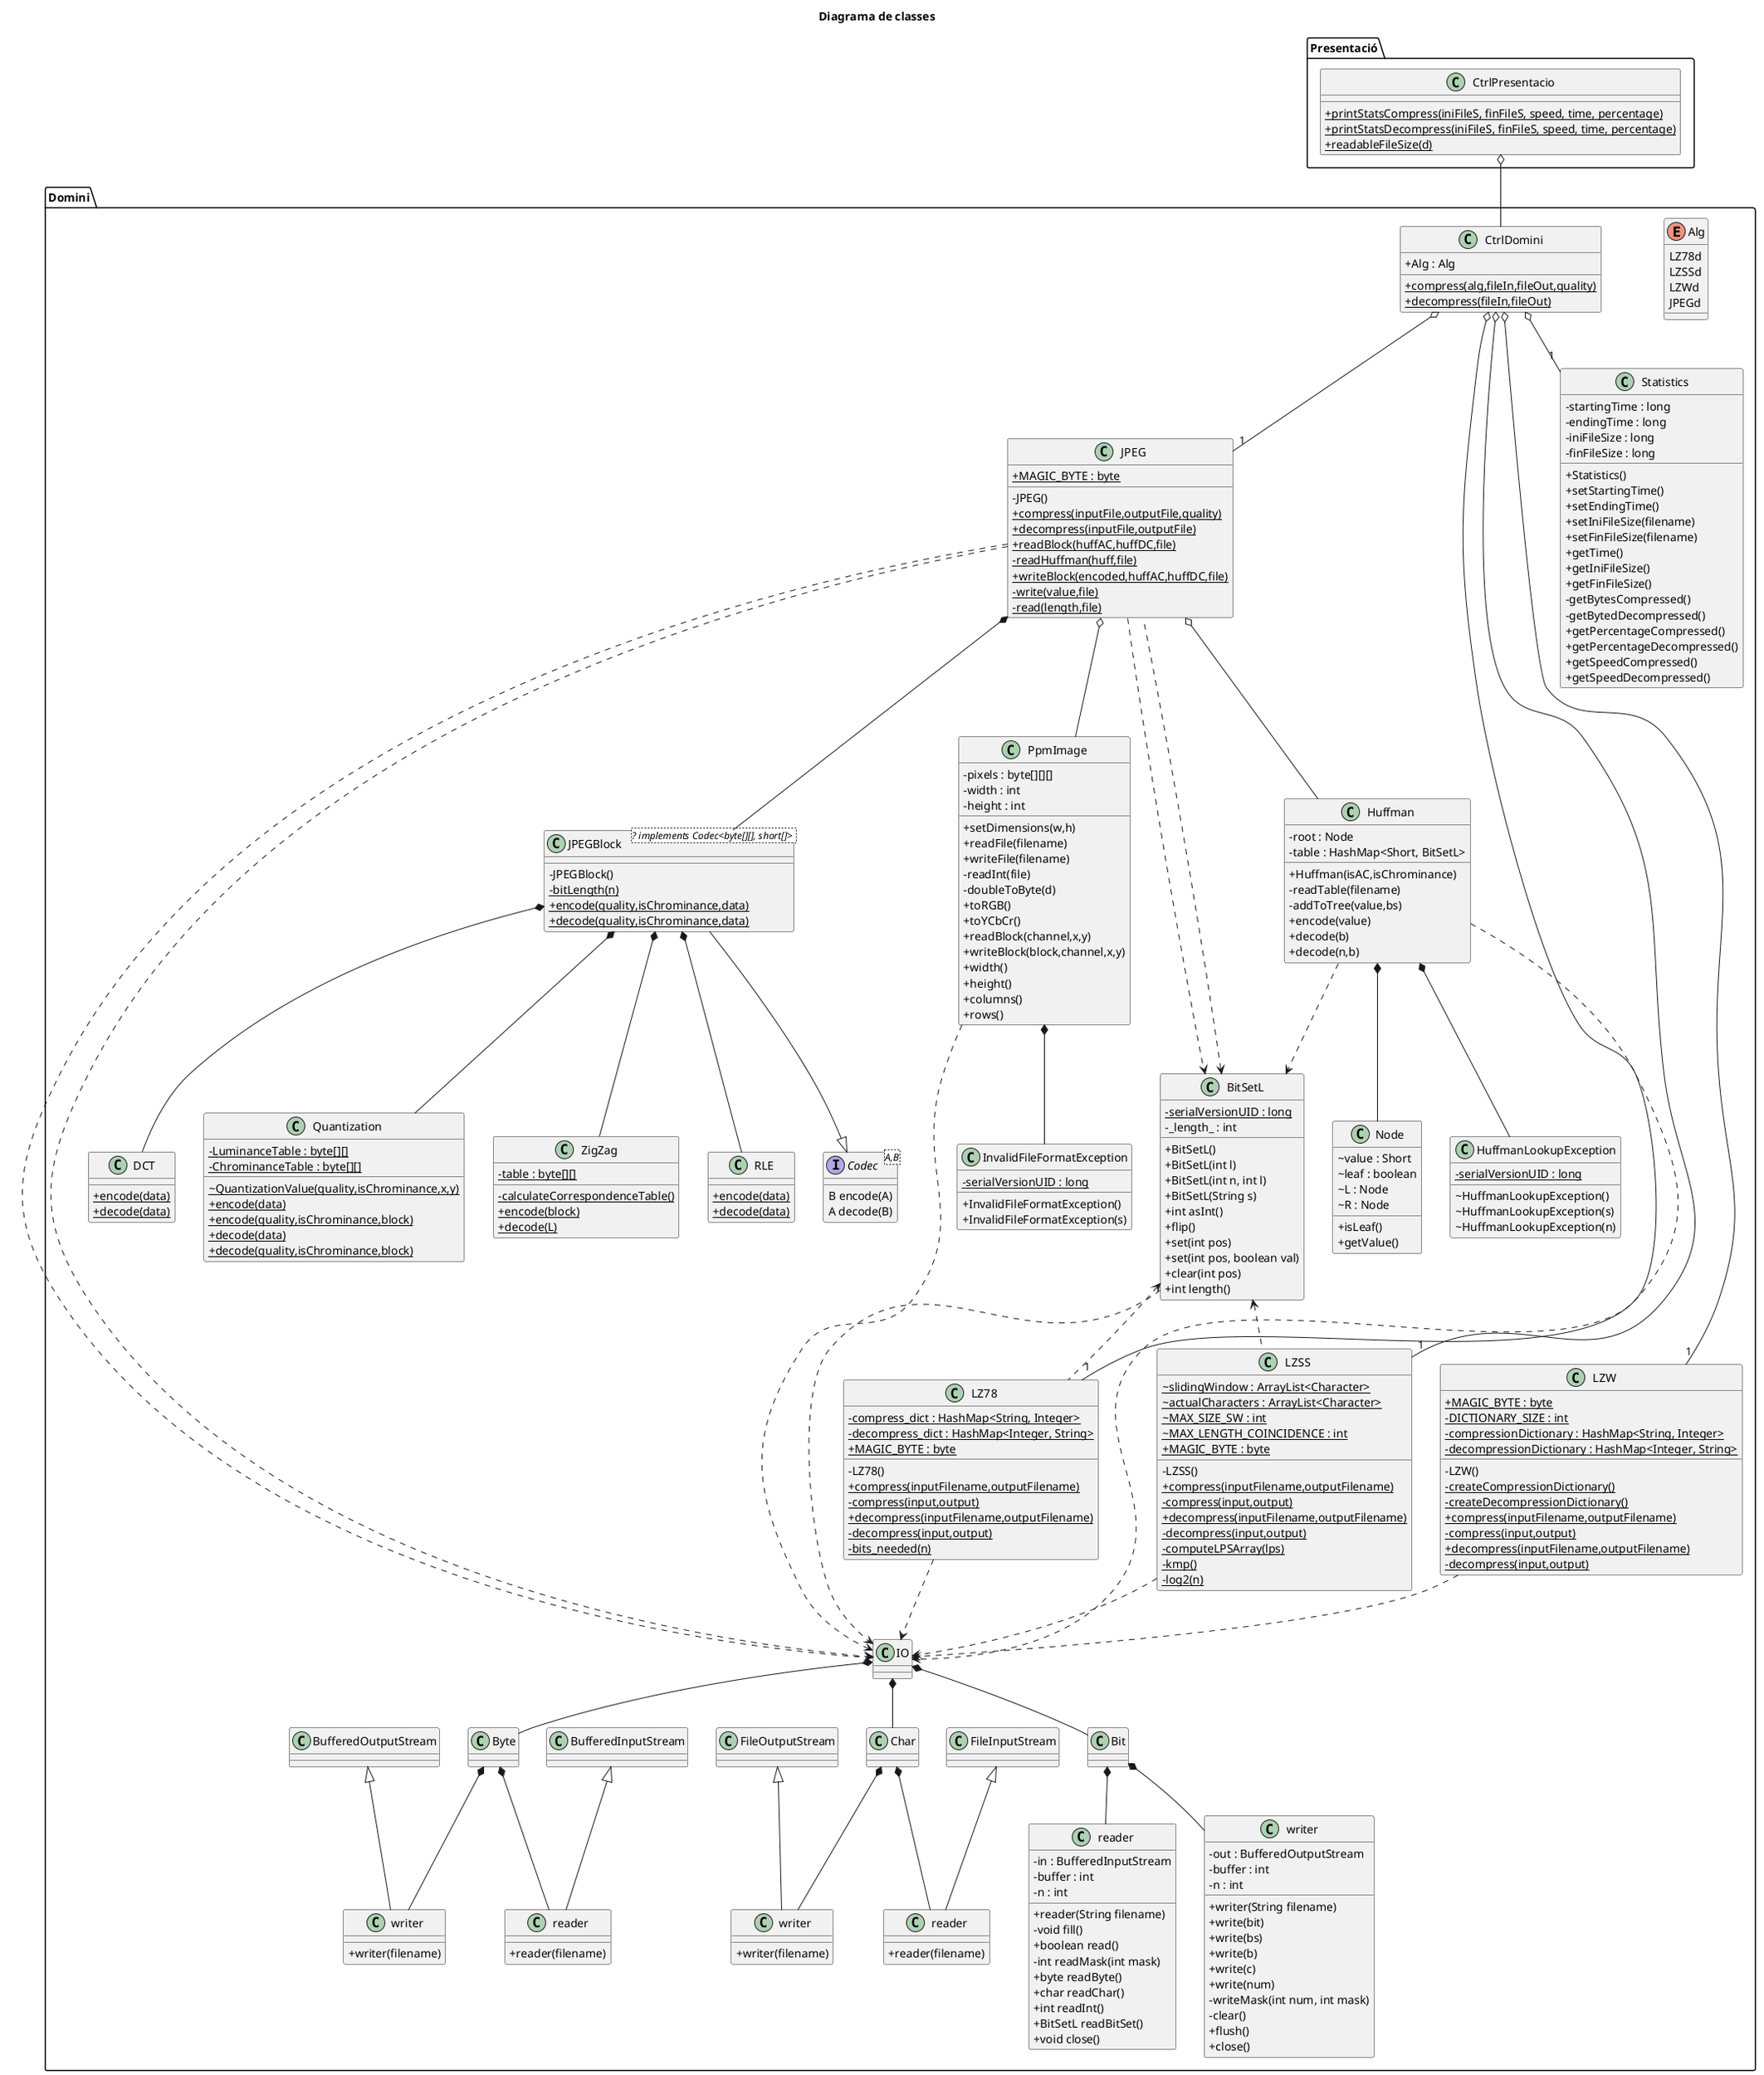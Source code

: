 @startuml

skinparam classAttributeIconSize 0

title Diagrama de classes

package Presentació {
    class "CtrlPresentacio" as CPre {
        {static}+printStatsCompress(iniFileS, finFileS, speed, time, percentage)
        {static}+printStatsDecompress(iniFileS, finFileS, speed, time, percentage)
        {static}+readableFileSize(d)
    }
}

package Domini {
    enum Alg {
        LZ78d
        LZSSd
        LZWd
        JPEGd
    }
    class "CtrlDomini" as CDom {
        + Alg : Alg
        {static}+compress(alg,fileIn,fileOut,quality)
        {static}+decompress(fileIn,fileOut)
    }

    class JPEGBlock as "JPEGBlock <? implements Codec<byte[][], short[]> >" {
        -JPEGBlock()
        {static}-bitLength(n)
        {static}+encode(quality,isChrominance,data)
        {static}+decode(quality,isChrominance,data)
    }
    class DCT {
        {static}+encode(data)
        {static}+decode(data)
    }
    class Quantization {
        {static}-LuminanceTable : byte[][]
        {static}-ChrominanceTable : byte[][]
        {static}~QuantizationValue(quality,isChrominance,x,y)
        {static}+encode(data)
        {static}+encode(quality,isChrominance,block)
        {static}+decode(data)
        {static}+decode(quality,isChrominance,block)
    }
    class ZigZag {
        {static}-table : byte[][]
        {static}-calculateCorrespondenceTable()
        {static}+encode(block)
        {static}+decode(L)
    }
    class RLE {
        {static}+encode(data)
        {static}+decode(data)
    }
    class PpmImage {
        -pixels : byte[][][]
        -width : int
        -height : int
        +setDimensions(w,h)
        +readFile(filename)
        +writeFile(filename)
        -readInt(file)
        -doubleToByte(d)
        +toRGB()
        +toYCbCr()
        +readBlock(channel,x,y)
        +writeBlock(block,channel,x,y)
        +width()
        +height()
        +columns()
        +rows()
    }
    class InvalidFileFormatException {
        {static}-serialVersionUID : long
        +InvalidFileFormatException()
        +InvalidFileFormatException(s)
    }
    class Huffman {
        - root : Node
        - table : HashMap<Short, BitSetL>
        +Huffman(isAC,isChrominance)
        -readTable(filename)
        -addToTree(value,bs)
        +encode(value)
        +decode(b)
        +decode(n,b)
    }
    class Node {
        ~ value : Short
        ~ leaf : boolean
        ~ L : Node
        ~ R : Node
        +isLeaf()
        +getValue()
    }
    class HuffmanLookupException {
        {static} -serialVersionUID : long
        ~ HuffmanLookupException()
        ~ HuffmanLookupException(s)
        ~ HuffmanLookupException(n)
    }

    class IO {
    }
    class Char
    class readerChar as "reader" {
        +reader(filename)
    }
    class writerChar as "writer" {
        +writer(filename)
    }
    class Byte
    class readerByte as "reader" {
        +reader(filename)
    }
    class writerByte as "writer" {
        +writer(filename)
    }
    class Bit
    class readerBit as "reader" {
        - in : BufferedInputStream
        - buffer : int
        - n : int
        +reader(String filename)
        -void fill()
        +boolean read()
        -int readMask(int mask)
        +byte readByte()
        +char readChar()
        +int readInt()
        +BitSetL readBitSet()
        +void close()
    }
    class writerBit as "writer" {
        - out : BufferedOutputStream
        - buffer : int
        - n : int
        +writer(String filename)
        +write(bit)
        +write(bs)
        +write(b)
        +write(c)
        +write(num)
        -writeMask(int num, int mask)
        -clear()
        +flush()
        +close()
    }

    class BufferedInputStream
    class BufferedOutputStream
    class FileInputStream
    class FileOutputStream

    FileOutputStream <|-- writerChar
    FileInputStream <|-- readerChar
    BufferedOutputStream <|-- writerByte
    BufferedInputStream <|-- readerByte


    IO *-- Char
    IO *-- Byte
    IO *-- Bit
    Char *-- writerChar
    Char *-- readerChar
    Byte *-- writerByte
    Byte *-- readerByte
    Bit *-- readerBit
    Bit *-- writerBit
    class IO {
    }
    interface Codec<A,B> {
        B encode(A)
        A decode(B)
    }

    JPEG *-- JPEGBlock
    JPEG o-- PpmImage
    JPEG o-- Huffman

    JPEG ..> IO
    PpmImage ..> IO
    Huffman ..> IO

    JPEG ..> BitSetL
    Huffman ..> BitSetL

    JPEGBlock *-- DCT
    JPEGBlock *-- Quantization
    JPEGBlock *-- ZigZag
    JPEGBlock *-- RLE
    JPEGBlock --|> Codec

    PpmImage *-- InvalidFileFormatException
    Huffman *-- Node
    Huffman *-- HuffmanLookupException
    class JPEG {
        {static}+MAGIC_BYTE : byte
        - JPEG()
        {static}+compress(inputFile,outputFile,quality)
        {static}+decompress(inputFile,outputFile)
        {static}+readBlock(huffAC,huffDC,file)
        {static}-readHuffman(huff,file)
        {static}+writeBlock(encoded,huffAC,huffDC,file)
        {static}-write(value,file)
        {static}-read(length,file)
    }
    class LZ78 {
        {static}- compress_dict : HashMap<String, Integer>
        {static}- decompress_dict : HashMap<Integer, String>
        {static}+ MAGIC_BYTE : byte
        -LZ78()
        {static}+ compress(inputFilename,outputFilename)
        {static}- compress(input,output)
        {static}+ decompress(inputFilename,outputFilename)
        {static}- decompress(input,output)
        {static}- bits_needed(n)

    }
    class LZW {
        {static}+ MAGIC_BYTE : byte
        {static}-DICTIONARY_SIZE : int
        {static}-compressionDictionary : HashMap<String, Integer>
        {static}-decompressionDictionary : HashMap<Integer, String>
        -LZW()
        {static}-createCompressionDictionary()
        {static}-createDecompressionDictionary()
        {static}+ compress(inputFilename,outputFilename)
        {static}- compress(input,output)
        {static}+ decompress(inputFilename,outputFilename)
        {static}- decompress(input,output)
    }
    class LZSS {
        {static}~ slidingWindow : ArrayList<Character>
        {static}~ actualCharacters : ArrayList<Character>
        {static}~ MAX_SIZE_SW : int
        {static}~ MAX_LENGTH_COINCIDENCE : int
        {static}+ MAGIC_BYTE : byte
        -LZSS()
        {static}+ compress(inputFilename,outputFilename)
        {static}- compress(input,output)
        {static}+ decompress(inputFilename,outputFilename)
        {static}- decompress(input,output)
        {static}- computeLPSArray(lps)
        {static}- kmp()
        {static}- log2(n)
    }
    class Statistics {
        -startingTime : long
        -endingTime : long
        -iniFileSize : long
        -finFileSize : long
        +Statistics()
        +setStartingTime()
        +setEndingTime()
        +setIniFileSize(filename)
        +setFinFileSize(filename)
        +getTime()
        +getIniFileSize()
        +getFinFileSize()
        -getBytesCompressed()
        -getBytedDecompressed()
        +getPercentageCompressed()
        +getPercentageDecompressed()
        +getSpeedCompressed()
        +getSpeedDecompressed()
    }
    class BitSetL {
        {static}- serialVersionUID : long
        -_length_ : int
        +BitSetL()
        +BitSetL(int l)
        +BitSetL(int n, int l)
        +BitSetL(String s)
        +int asInt()
        +flip()
        +set(int pos)
        +set(int pos, boolean val)
        +clear(int pos)
        +int length()
    }

    CDom o-- "1" LZ78
    CDom o-- "1" LZW
    CDom o-- "1" LZSS
    CDom o-- "1" JPEG
    CDom o-- "1" Statistics

    CPre o-- CDom

    LZ78 ..> IO
    LZSS ..> IO
    LZW ..> IO
    JPEG ..> IO

    BitSetL ..> IO
    BitSetL <.. LZ78
    BitSetL <.. LZSS
    BitSetL <.. JPEG
}

@enduml